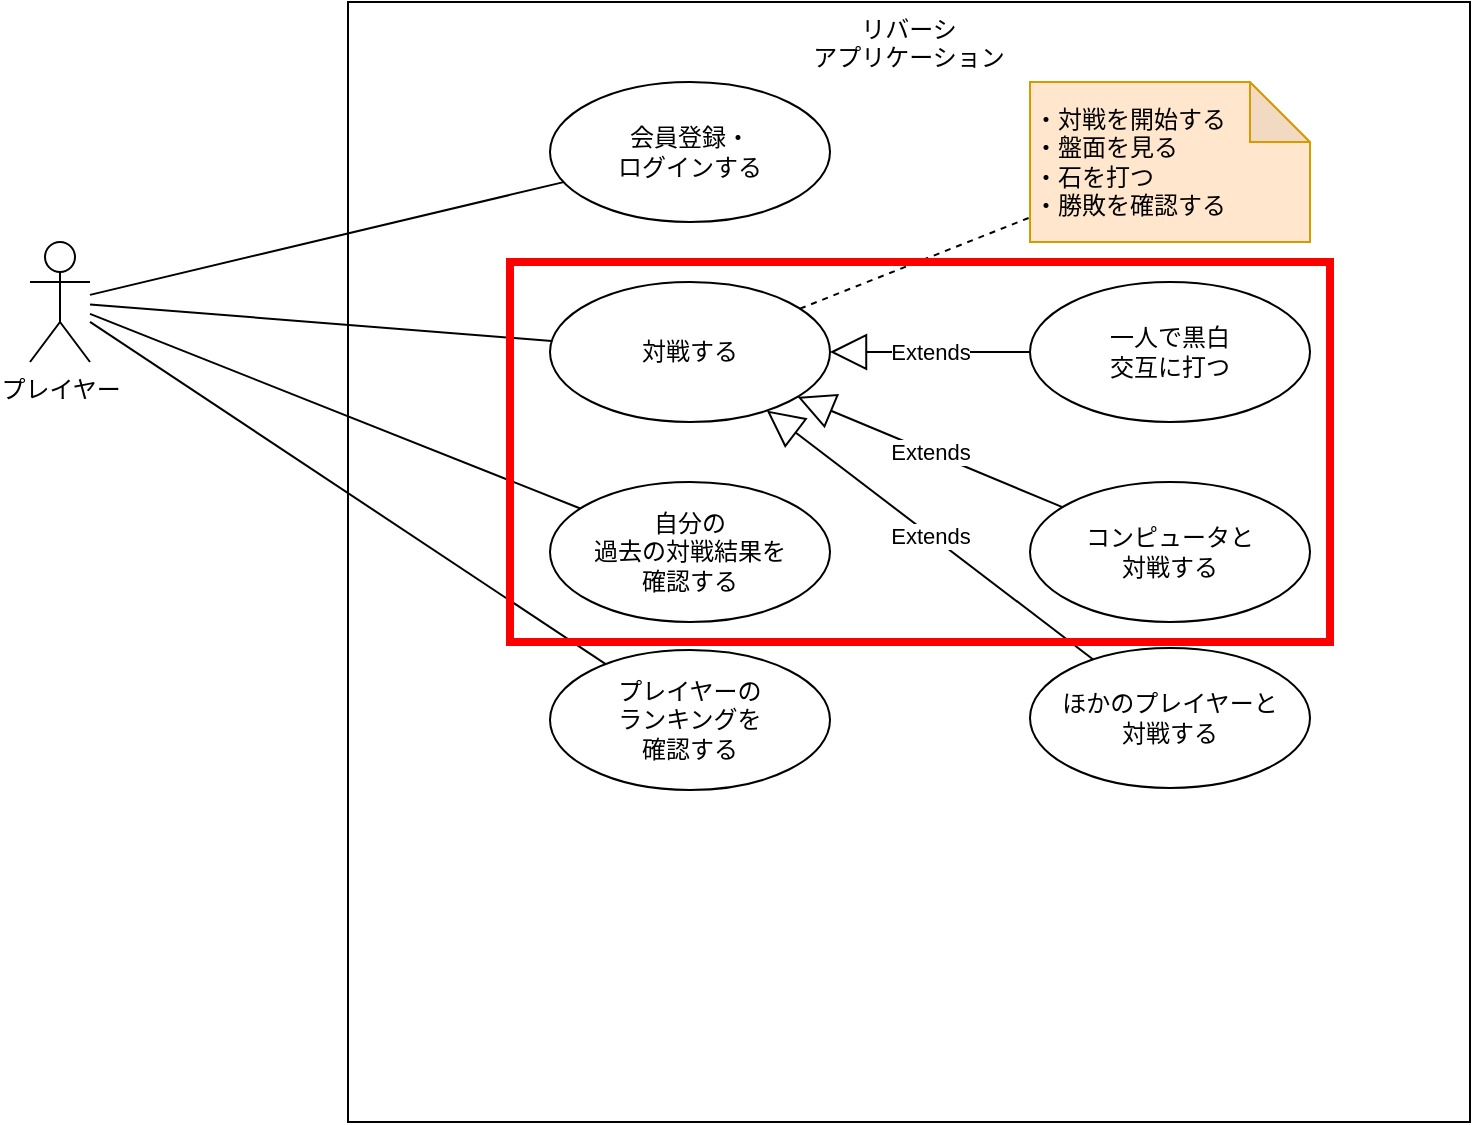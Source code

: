 <mxfile>
    <diagram id="cSA_nXkR_3tp82KD9gRc" name="ページ1">
        <mxGraphModel dx="1076" dy="802" grid="1" gridSize="10" guides="1" tooltips="1" connect="1" arrows="1" fold="1" page="1" pageScale="1" pageWidth="827" pageHeight="1169" math="0" shadow="0">
            <root>
                <mxCell id="0"/>
                <mxCell id="1" parent="0"/>
                <mxCell id="2" value="リバーシ&lt;div&gt;アプリケーション&lt;/div&gt;" style="rounded=0;whiteSpace=wrap;html=1;fillColor=none;verticalAlign=top;" vertex="1" parent="1">
                    <mxGeometry x="199" y="80" width="561" height="560" as="geometry"/>
                </mxCell>
                <mxCell id="3" value="プレイヤー" style="shape=umlActor;verticalLabelPosition=bottom;verticalAlign=top;html=1;" vertex="1" parent="1">
                    <mxGeometry x="40" y="200" width="30" height="60" as="geometry"/>
                </mxCell>
                <mxCell id="5" value="対戦する" style="ellipse;whiteSpace=wrap;html=1;" vertex="1" parent="1">
                    <mxGeometry x="300" y="220" width="140" height="70" as="geometry"/>
                </mxCell>
                <mxCell id="6" value="" style="endArrow=none;html=1;" edge="1" parent="1" source="3" target="5">
                    <mxGeometry relative="1" as="geometry">
                        <mxPoint x="200" y="340" as="sourcePoint"/>
                        <mxPoint x="360" y="340" as="targetPoint"/>
                    </mxGeometry>
                </mxCell>
                <mxCell id="9" value="・対戦を開始する&lt;div&gt;・盤面を見る&lt;/div&gt;&lt;div&gt;・石を打つ&lt;/div&gt;&lt;div&gt;・勝敗を確認する&lt;/div&gt;" style="shape=note;whiteSpace=wrap;html=1;backgroundOutline=1;darkOpacity=0.05;fillColor=#ffe6cc;strokeColor=#d79b00;align=left;" vertex="1" parent="1">
                    <mxGeometry x="540" y="120" width="140" height="80" as="geometry"/>
                </mxCell>
                <mxCell id="10" value="" style="endArrow=none;dashed=1;html=1;" edge="1" parent="1" source="5" target="9">
                    <mxGeometry width="50" height="50" relative="1" as="geometry">
                        <mxPoint x="510" y="410" as="sourcePoint"/>
                        <mxPoint x="560" y="360" as="targetPoint"/>
                    </mxGeometry>
                </mxCell>
                <mxCell id="11" value="会員登録・&lt;div&gt;ログインする&lt;/div&gt;" style="ellipse;whiteSpace=wrap;html=1;" vertex="1" parent="1">
                    <mxGeometry x="300" y="120" width="140" height="70" as="geometry"/>
                </mxCell>
                <mxCell id="12" value="" style="endArrow=none;html=1;" edge="1" parent="1" target="11" source="3">
                    <mxGeometry relative="1" as="geometry">
                        <mxPoint x="170" y="252" as="sourcePoint"/>
                        <mxPoint x="360" y="238" as="targetPoint"/>
                    </mxGeometry>
                </mxCell>
                <mxCell id="13" value="自分の&lt;div&gt;過去の対戦結果を&lt;/div&gt;&lt;div&gt;確認する&lt;/div&gt;" style="ellipse;whiteSpace=wrap;html=1;" vertex="1" parent="1">
                    <mxGeometry x="300" y="320" width="140" height="70" as="geometry"/>
                </mxCell>
                <mxCell id="14" value="" style="endArrow=none;html=1;" edge="1" parent="1" target="13" source="3">
                    <mxGeometry relative="1" as="geometry">
                        <mxPoint x="70" y="331" as="sourcePoint"/>
                        <mxPoint x="360" y="440" as="targetPoint"/>
                    </mxGeometry>
                </mxCell>
                <mxCell id="15" value="一人で黒白&lt;div&gt;交互に打つ&lt;/div&gt;" style="ellipse;whiteSpace=wrap;html=1;" vertex="1" parent="1">
                    <mxGeometry x="540" y="220" width="140" height="70" as="geometry"/>
                </mxCell>
                <mxCell id="16" value="Extends" style="endArrow=block;endSize=16;endFill=0;html=1;" edge="1" parent="1" source="15" target="5">
                    <mxGeometry width="160" relative="1" as="geometry">
                        <mxPoint x="330" y="410" as="sourcePoint"/>
                        <mxPoint x="490" y="410" as="targetPoint"/>
                    </mxGeometry>
                </mxCell>
                <mxCell id="17" value="コンピュータと&lt;div&gt;対戦する&lt;/div&gt;" style="ellipse;whiteSpace=wrap;html=1;" vertex="1" parent="1">
                    <mxGeometry x="540" y="320" width="140" height="70" as="geometry"/>
                </mxCell>
                <mxCell id="18" value="Extends" style="endArrow=block;endSize=16;endFill=0;html=1;" edge="1" parent="1" source="17" target="5">
                    <mxGeometry width="160" relative="1" as="geometry">
                        <mxPoint x="529.5" y="320" as="sourcePoint"/>
                        <mxPoint x="429.5" y="320" as="targetPoint"/>
                    </mxGeometry>
                </mxCell>
                <mxCell id="19" value="ほかのプレイヤーと&lt;div&gt;対戦する&lt;/div&gt;" style="ellipse;whiteSpace=wrap;html=1;" vertex="1" parent="1">
                    <mxGeometry x="540" y="403" width="140" height="70" as="geometry"/>
                </mxCell>
                <mxCell id="20" value="Extends" style="endArrow=block;endSize=16;endFill=0;html=1;" edge="1" parent="1" source="19" target="5">
                    <mxGeometry width="160" relative="1" as="geometry">
                        <mxPoint x="529.5" y="403" as="sourcePoint"/>
                        <mxPoint x="424" y="360" as="targetPoint"/>
                    </mxGeometry>
                </mxCell>
                <mxCell id="21" value="プレイヤーの&lt;div&gt;ランキングを&lt;/div&gt;&lt;div&gt;確認する&lt;/div&gt;" style="ellipse;whiteSpace=wrap;html=1;" vertex="1" parent="1">
                    <mxGeometry x="300" y="404" width="140" height="70" as="geometry"/>
                </mxCell>
                <mxCell id="22" value="" style="endArrow=none;html=1;" edge="1" parent="1" target="21" source="3">
                    <mxGeometry relative="1" as="geometry">
                        <mxPoint x="70" y="320" as="sourcePoint"/>
                        <mxPoint x="360" y="524" as="targetPoint"/>
                    </mxGeometry>
                </mxCell>
                <mxCell id="23" value="" style="rounded=0;whiteSpace=wrap;html=1;fillColor=none;strokeColor=#FF0000;strokeWidth=4;" vertex="1" parent="1">
                    <mxGeometry x="280" y="210" width="410" height="190" as="geometry"/>
                </mxCell>
            </root>
        </mxGraphModel>
    </diagram>
</mxfile>
